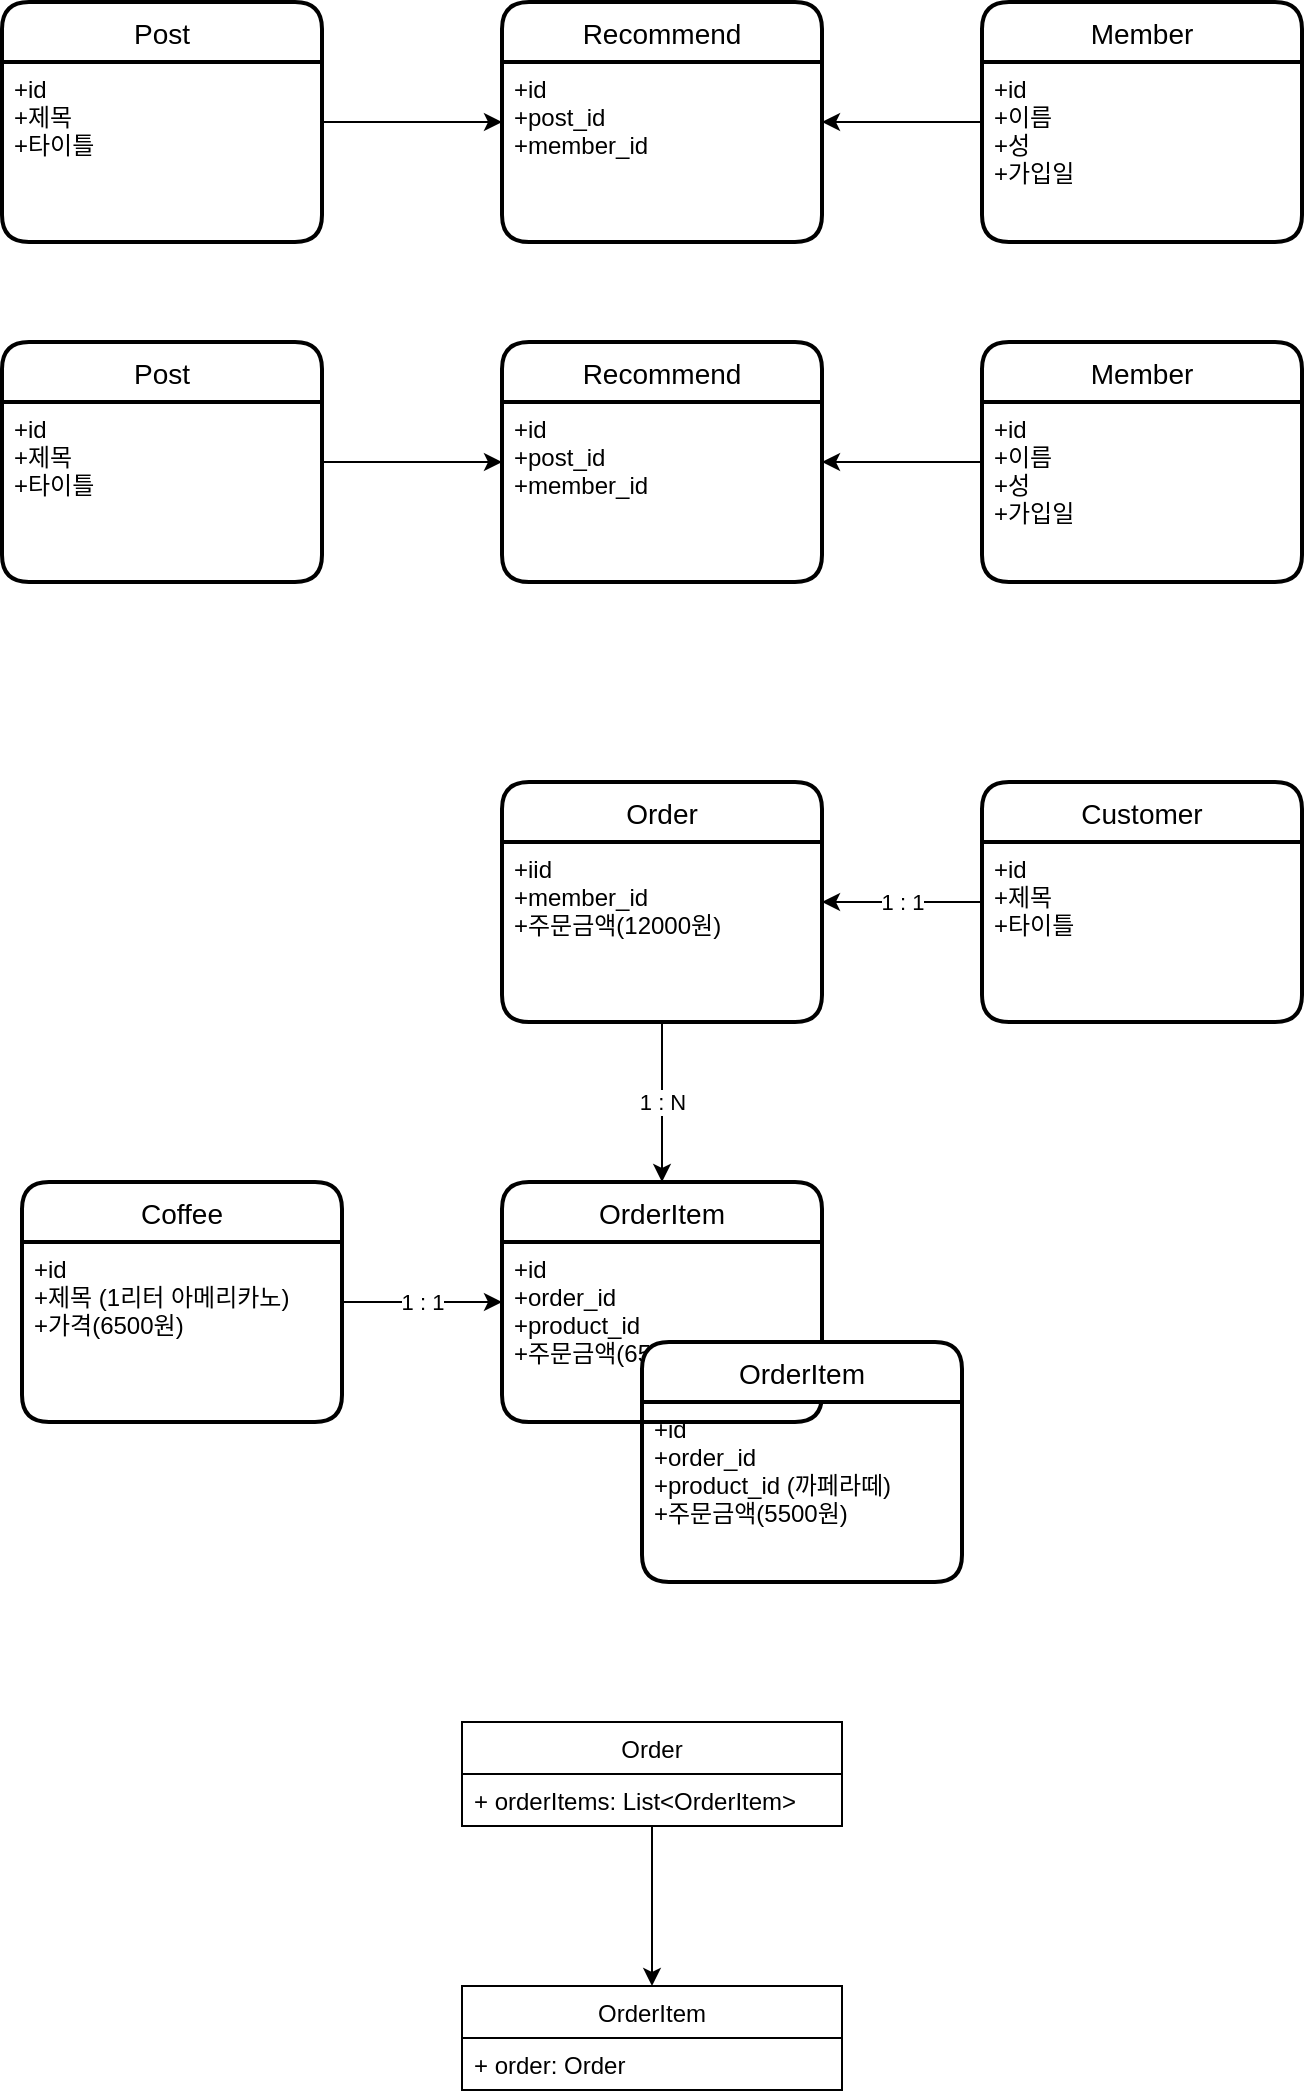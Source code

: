<mxfile version="13.6.5" type="github">
  <diagram id="nobor_LUOsg049POnIwr" name="Page-1">
    <mxGraphModel dx="1038" dy="548" grid="1" gridSize="10" guides="1" tooltips="1" connect="1" arrows="1" fold="1" page="1" pageScale="1" pageWidth="827" pageHeight="1169" math="0" shadow="0">
      <root>
        <mxCell id="0" />
        <mxCell id="1" parent="0" />
        <mxCell id="jAn-nTrb9Mvr7AarnYnv-17" style="edgeStyle=orthogonalEdgeStyle;rounded=0;orthogonalLoop=1;jettySize=auto;html=1;" edge="1" parent="1" source="jAn-nTrb9Mvr7AarnYnv-12" target="jAn-nTrb9Mvr7AarnYnv-14">
          <mxGeometry relative="1" as="geometry" />
        </mxCell>
        <mxCell id="jAn-nTrb9Mvr7AarnYnv-12" value="Post" style="swimlane;childLayout=stackLayout;horizontal=1;startSize=30;horizontalStack=0;rounded=1;fontSize=14;fontStyle=0;strokeWidth=2;resizeParent=0;resizeLast=1;shadow=0;dashed=0;align=center;" vertex="1" parent="1">
          <mxGeometry x="110" y="190" width="160" height="120" as="geometry" />
        </mxCell>
        <mxCell id="jAn-nTrb9Mvr7AarnYnv-13" value="+id&#xa;+제목&#xa;+타이틀&#xa;" style="align=left;strokeColor=none;fillColor=none;spacingLeft=4;fontSize=12;verticalAlign=top;resizable=0;rotatable=0;part=1;" vertex="1" parent="jAn-nTrb9Mvr7AarnYnv-12">
          <mxGeometry y="30" width="160" height="90" as="geometry" />
        </mxCell>
        <mxCell id="jAn-nTrb9Mvr7AarnYnv-16" value="" style="edgeStyle=orthogonalEdgeStyle;rounded=0;orthogonalLoop=1;jettySize=auto;html=1;" edge="1" parent="1" source="jAn-nTrb9Mvr7AarnYnv-10" target="jAn-nTrb9Mvr7AarnYnv-14">
          <mxGeometry relative="1" as="geometry" />
        </mxCell>
        <mxCell id="jAn-nTrb9Mvr7AarnYnv-10" value="Member" style="swimlane;childLayout=stackLayout;horizontal=1;startSize=30;horizontalStack=0;rounded=1;fontSize=14;fontStyle=0;strokeWidth=2;resizeParent=0;resizeLast=1;shadow=0;dashed=0;align=center;" vertex="1" parent="1">
          <mxGeometry x="600" y="190" width="160" height="120" as="geometry" />
        </mxCell>
        <mxCell id="jAn-nTrb9Mvr7AarnYnv-11" value="+id&#xa;+이름&#xa;+성&#xa;+가입일&#xa;" style="align=left;strokeColor=none;fillColor=none;spacingLeft=4;fontSize=12;verticalAlign=top;resizable=0;rotatable=0;part=1;" vertex="1" parent="jAn-nTrb9Mvr7AarnYnv-10">
          <mxGeometry y="30" width="160" height="90" as="geometry" />
        </mxCell>
        <mxCell id="jAn-nTrb9Mvr7AarnYnv-14" value="Recommend" style="swimlane;childLayout=stackLayout;horizontal=1;startSize=30;horizontalStack=0;rounded=1;fontSize=14;fontStyle=0;strokeWidth=2;resizeParent=0;resizeLast=1;shadow=0;dashed=0;align=center;" vertex="1" parent="1">
          <mxGeometry x="360" y="190" width="160" height="120" as="geometry" />
        </mxCell>
        <mxCell id="jAn-nTrb9Mvr7AarnYnv-15" value="+id&#xa;+post_id&#xa;+member_id&#xa;" style="align=left;strokeColor=none;fillColor=none;spacingLeft=4;fontSize=12;verticalAlign=top;resizable=0;rotatable=0;part=1;" vertex="1" parent="jAn-nTrb9Mvr7AarnYnv-14">
          <mxGeometry y="30" width="160" height="90" as="geometry" />
        </mxCell>
        <mxCell id="jAn-nTrb9Mvr7AarnYnv-26" value="1 : 1" style="edgeStyle=orthogonalEdgeStyle;rounded=0;orthogonalLoop=1;jettySize=auto;html=1;" edge="1" parent="1" source="jAn-nTrb9Mvr7AarnYnv-20" target="jAn-nTrb9Mvr7AarnYnv-24">
          <mxGeometry relative="1" as="geometry" />
        </mxCell>
        <mxCell id="jAn-nTrb9Mvr7AarnYnv-20" value="Customer" style="swimlane;childLayout=stackLayout;horizontal=1;startSize=30;horizontalStack=0;rounded=1;fontSize=14;fontStyle=0;strokeWidth=2;resizeParent=0;resizeLast=1;shadow=0;dashed=0;align=center;" vertex="1" parent="1">
          <mxGeometry x="600" y="410" width="160" height="120" as="geometry" />
        </mxCell>
        <mxCell id="jAn-nTrb9Mvr7AarnYnv-21" value="+id&#xa;+제목&#xa;+타이틀&#xa;" style="align=left;strokeColor=none;fillColor=none;spacingLeft=4;fontSize=12;verticalAlign=top;resizable=0;rotatable=0;part=1;" vertex="1" parent="jAn-nTrb9Mvr7AarnYnv-20">
          <mxGeometry y="30" width="160" height="90" as="geometry" />
        </mxCell>
        <mxCell id="jAn-nTrb9Mvr7AarnYnv-32" value="1 : N" style="edgeStyle=orthogonalEdgeStyle;rounded=0;orthogonalLoop=1;jettySize=auto;html=1;" edge="1" parent="1" source="jAn-nTrb9Mvr7AarnYnv-24" target="jAn-nTrb9Mvr7AarnYnv-30">
          <mxGeometry relative="1" as="geometry" />
        </mxCell>
        <mxCell id="jAn-nTrb9Mvr7AarnYnv-24" value="Order" style="swimlane;childLayout=stackLayout;horizontal=1;startSize=30;horizontalStack=0;rounded=1;fontSize=14;fontStyle=0;strokeWidth=2;resizeParent=0;resizeLast=1;shadow=0;dashed=0;align=center;" vertex="1" parent="1">
          <mxGeometry x="360" y="410" width="160" height="120" as="geometry" />
        </mxCell>
        <mxCell id="jAn-nTrb9Mvr7AarnYnv-25" value="+iid&#xa;+member_id&#xa;+주문금액(12000원)&#xa;" style="align=left;strokeColor=none;fillColor=none;spacingLeft=4;fontSize=12;verticalAlign=top;resizable=0;rotatable=0;part=1;" vertex="1" parent="jAn-nTrb9Mvr7AarnYnv-24">
          <mxGeometry y="30" width="160" height="90" as="geometry" />
        </mxCell>
        <mxCell id="jAn-nTrb9Mvr7AarnYnv-44" value="Post" style="swimlane;childLayout=stackLayout;horizontal=1;startSize=30;horizontalStack=0;rounded=1;fontSize=14;fontStyle=0;strokeWidth=2;resizeParent=0;resizeLast=1;shadow=0;dashed=0;align=center;" vertex="1" parent="1">
          <mxGeometry x="110" y="20" width="160" height="120" as="geometry" />
        </mxCell>
        <mxCell id="jAn-nTrb9Mvr7AarnYnv-45" value="+id&#xa;+제목&#xa;+타이틀&#xa;" style="align=left;strokeColor=none;fillColor=none;spacingLeft=4;fontSize=12;verticalAlign=top;resizable=0;rotatable=0;part=1;" vertex="1" parent="jAn-nTrb9Mvr7AarnYnv-44">
          <mxGeometry y="30" width="160" height="90" as="geometry" />
        </mxCell>
        <mxCell id="jAn-nTrb9Mvr7AarnYnv-47" value="Member" style="swimlane;childLayout=stackLayout;horizontal=1;startSize=30;horizontalStack=0;rounded=1;fontSize=14;fontStyle=0;strokeWidth=2;resizeParent=0;resizeLast=1;shadow=0;dashed=0;align=center;" vertex="1" parent="1">
          <mxGeometry x="600" y="20" width="160" height="120" as="geometry" />
        </mxCell>
        <mxCell id="jAn-nTrb9Mvr7AarnYnv-48" value="+id&#xa;+이름&#xa;+성&#xa;+가입일&#xa;" style="align=left;strokeColor=none;fillColor=none;spacingLeft=4;fontSize=12;verticalAlign=top;resizable=0;rotatable=0;part=1;" vertex="1" parent="jAn-nTrb9Mvr7AarnYnv-47">
          <mxGeometry y="30" width="160" height="90" as="geometry" />
        </mxCell>
        <mxCell id="jAn-nTrb9Mvr7AarnYnv-49" value="Recommend" style="swimlane;childLayout=stackLayout;horizontal=1;startSize=30;horizontalStack=0;rounded=1;fontSize=14;fontStyle=0;strokeWidth=2;resizeParent=0;resizeLast=1;shadow=0;dashed=0;align=center;" vertex="1" parent="1">
          <mxGeometry x="360" y="20" width="160" height="120" as="geometry" />
        </mxCell>
        <mxCell id="jAn-nTrb9Mvr7AarnYnv-50" value="+id&#xa;+post_id&#xa;+member_id&#xa;" style="align=left;strokeColor=none;fillColor=none;spacingLeft=4;fontSize=12;verticalAlign=top;resizable=0;rotatable=0;part=1;" vertex="1" parent="jAn-nTrb9Mvr7AarnYnv-49">
          <mxGeometry y="30" width="160" height="90" as="geometry" />
        </mxCell>
        <mxCell id="jAn-nTrb9Mvr7AarnYnv-30" value="OrderItem" style="swimlane;childLayout=stackLayout;horizontal=1;startSize=30;horizontalStack=0;rounded=1;fontSize=14;fontStyle=0;strokeWidth=2;resizeParent=0;resizeLast=1;shadow=0;dashed=0;align=center;" vertex="1" parent="1">
          <mxGeometry x="360" y="610" width="160" height="120" as="geometry" />
        </mxCell>
        <mxCell id="jAn-nTrb9Mvr7AarnYnv-31" value="+id&#xa;+order_id&#xa;+product_id&#xa;+주문금액(6500원)&#xa;" style="align=left;strokeColor=none;fillColor=none;spacingLeft=4;fontSize=12;verticalAlign=top;resizable=0;rotatable=0;part=1;" vertex="1" parent="jAn-nTrb9Mvr7AarnYnv-30">
          <mxGeometry y="30" width="160" height="90" as="geometry" />
        </mxCell>
        <mxCell id="jAn-nTrb9Mvr7AarnYnv-33" value="1 : 1" style="edgeStyle=orthogonalEdgeStyle;rounded=0;orthogonalLoop=1;jettySize=auto;html=1;" edge="1" parent="1" source="jAn-nTrb9Mvr7AarnYnv-22" target="jAn-nTrb9Mvr7AarnYnv-30">
          <mxGeometry relative="1" as="geometry" />
        </mxCell>
        <mxCell id="jAn-nTrb9Mvr7AarnYnv-22" value="Coffee" style="swimlane;childLayout=stackLayout;horizontal=1;startSize=30;horizontalStack=0;rounded=1;fontSize=14;fontStyle=0;strokeWidth=2;resizeParent=0;resizeLast=1;shadow=0;dashed=0;align=center;" vertex="1" parent="1">
          <mxGeometry x="120" y="610" width="160" height="120" as="geometry" />
        </mxCell>
        <mxCell id="jAn-nTrb9Mvr7AarnYnv-23" value="+id&#xa;+제목 (1리터 아메리카노)&#xa;+가격(6500원)" style="align=left;strokeColor=none;fillColor=none;spacingLeft=4;fontSize=12;verticalAlign=top;resizable=0;rotatable=0;part=1;" vertex="1" parent="jAn-nTrb9Mvr7AarnYnv-22">
          <mxGeometry y="30" width="160" height="90" as="geometry" />
        </mxCell>
        <mxCell id="jAn-nTrb9Mvr7AarnYnv-40" value="" style="edgeStyle=orthogonalEdgeStyle;rounded=0;orthogonalLoop=1;jettySize=auto;html=1;" edge="1" parent="1" source="jAn-nTrb9Mvr7AarnYnv-34" target="jAn-nTrb9Mvr7AarnYnv-38">
          <mxGeometry relative="1" as="geometry" />
        </mxCell>
        <mxCell id="jAn-nTrb9Mvr7AarnYnv-34" value="Order" style="swimlane;fontStyle=0;childLayout=stackLayout;horizontal=1;startSize=26;fillColor=none;horizontalStack=0;resizeParent=1;resizeParentMax=0;resizeLast=0;collapsible=1;marginBottom=0;" vertex="1" parent="1">
          <mxGeometry x="340" y="880" width="190" height="52" as="geometry" />
        </mxCell>
        <mxCell id="jAn-nTrb9Mvr7AarnYnv-36" value="+ orderItems: List&lt;OrderItem&gt;" style="text;strokeColor=none;fillColor=none;align=left;verticalAlign=top;spacingLeft=4;spacingRight=4;overflow=hidden;rotatable=0;points=[[0,0.5],[1,0.5]];portConstraint=eastwest;" vertex="1" parent="jAn-nTrb9Mvr7AarnYnv-34">
          <mxGeometry y="26" width="190" height="26" as="geometry" />
        </mxCell>
        <mxCell id="jAn-nTrb9Mvr7AarnYnv-38" value="OrderItem" style="swimlane;fontStyle=0;childLayout=stackLayout;horizontal=1;startSize=26;fillColor=none;horizontalStack=0;resizeParent=1;resizeParentMax=0;resizeLast=0;collapsible=1;marginBottom=0;" vertex="1" parent="1">
          <mxGeometry x="340" y="1012" width="190" height="52" as="geometry" />
        </mxCell>
        <mxCell id="jAn-nTrb9Mvr7AarnYnv-39" value="+ order: Order" style="text;strokeColor=none;fillColor=none;align=left;verticalAlign=top;spacingLeft=4;spacingRight=4;overflow=hidden;rotatable=0;points=[[0,0.5],[1,0.5]];portConstraint=eastwest;" vertex="1" parent="jAn-nTrb9Mvr7AarnYnv-38">
          <mxGeometry y="26" width="190" height="26" as="geometry" />
        </mxCell>
        <mxCell id="jAn-nTrb9Mvr7AarnYnv-41" value="OrderItem" style="swimlane;childLayout=stackLayout;horizontal=1;startSize=30;horizontalStack=0;rounded=1;fontSize=14;fontStyle=0;strokeWidth=2;resizeParent=0;resizeLast=1;shadow=0;dashed=0;align=center;" vertex="1" parent="1">
          <mxGeometry x="430" y="690" width="160" height="120" as="geometry" />
        </mxCell>
        <mxCell id="jAn-nTrb9Mvr7AarnYnv-42" value="+id&#xa;+order_id&#xa;+product_id (까페라떼)&#xa;+주문금액(5500원)&#xa;" style="align=left;strokeColor=none;fillColor=none;spacingLeft=4;fontSize=12;verticalAlign=top;resizable=0;rotatable=0;part=1;" vertex="1" parent="jAn-nTrb9Mvr7AarnYnv-41">
          <mxGeometry y="30" width="160" height="90" as="geometry" />
        </mxCell>
        <mxCell id="jAn-nTrb9Mvr7AarnYnv-43" style="edgeStyle=orthogonalEdgeStyle;rounded=0;orthogonalLoop=1;jettySize=auto;html=1;" edge="1" parent="1" source="jAn-nTrb9Mvr7AarnYnv-44" target="jAn-nTrb9Mvr7AarnYnv-49">
          <mxGeometry relative="1" as="geometry" />
        </mxCell>
        <mxCell id="jAn-nTrb9Mvr7AarnYnv-46" value="" style="edgeStyle=orthogonalEdgeStyle;rounded=0;orthogonalLoop=1;jettySize=auto;html=1;" edge="1" parent="1" source="jAn-nTrb9Mvr7AarnYnv-47" target="jAn-nTrb9Mvr7AarnYnv-49">
          <mxGeometry relative="1" as="geometry" />
        </mxCell>
      </root>
    </mxGraphModel>
  </diagram>
</mxfile>
